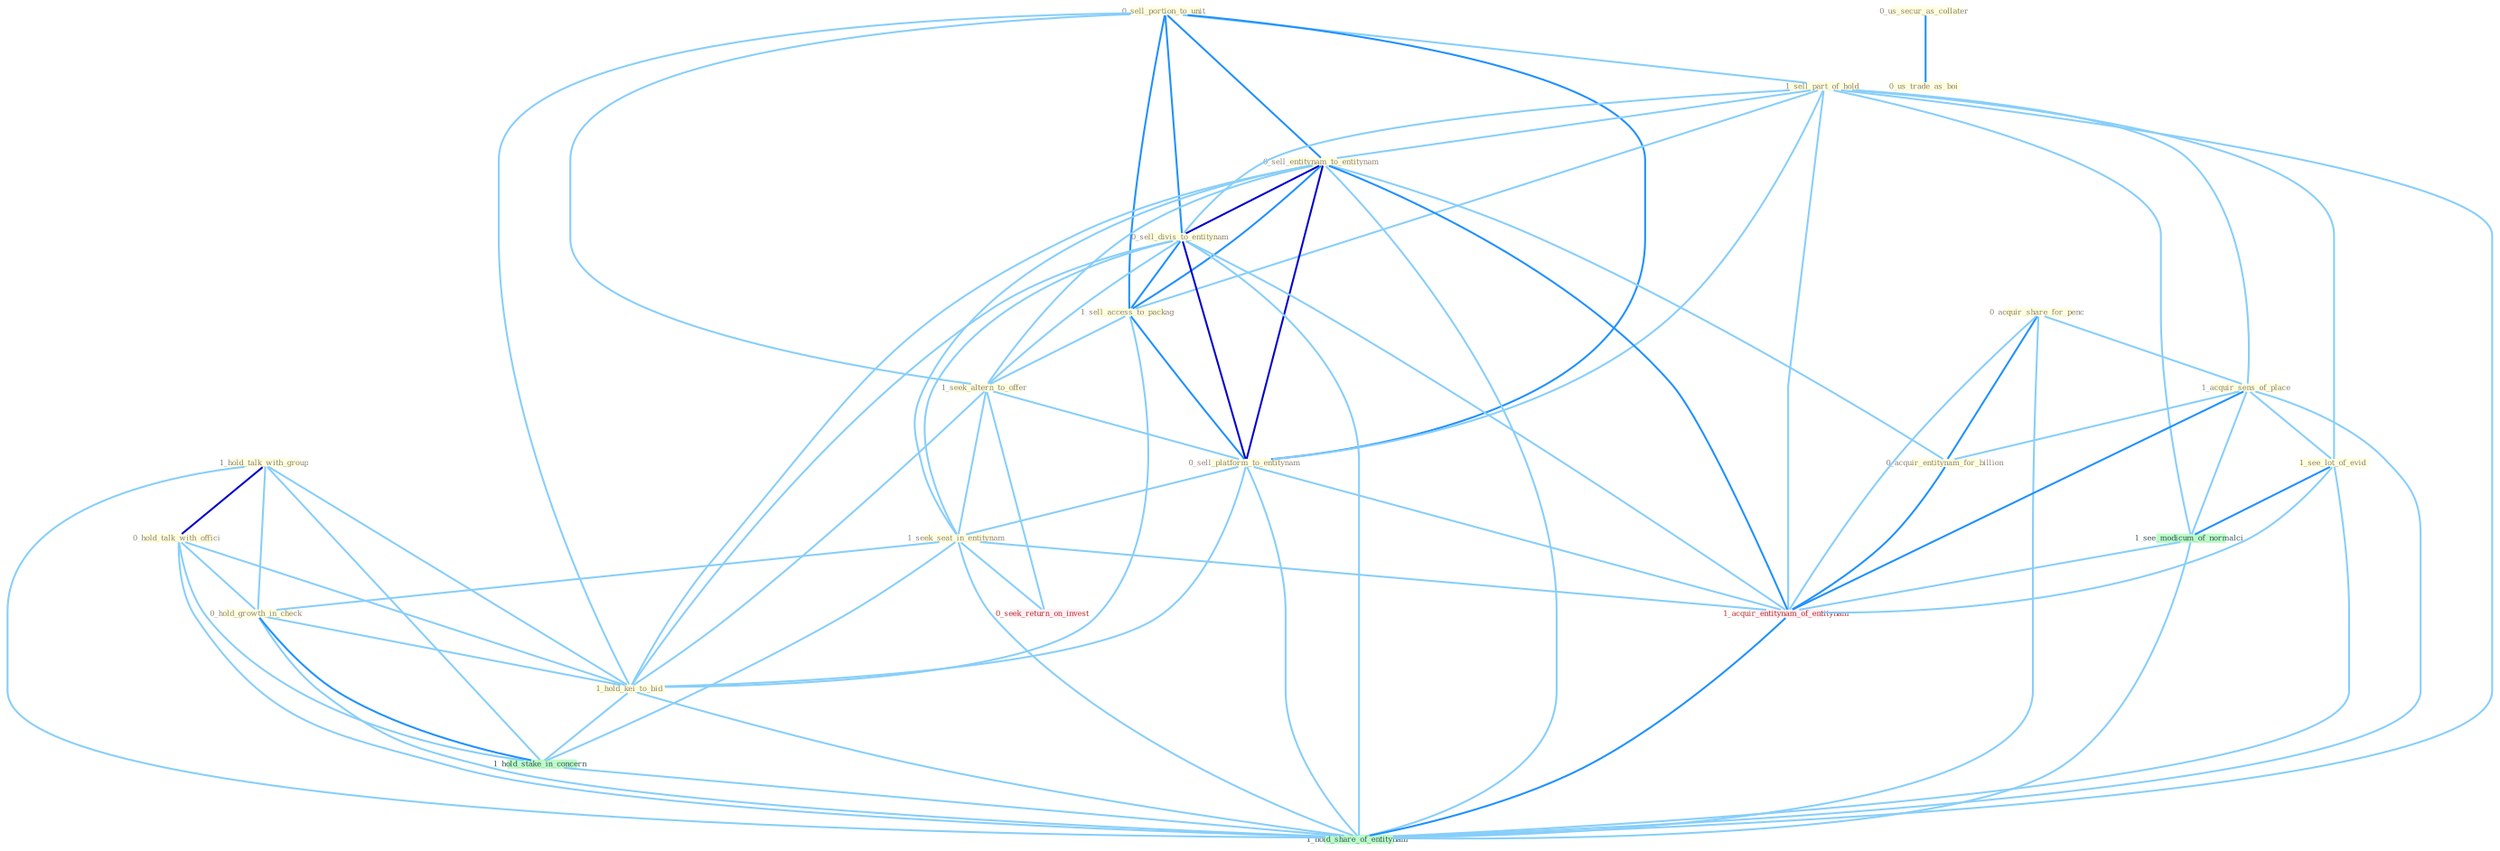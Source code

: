 Graph G{ 
    node
    [shape=polygon,style=filled,width=.5,height=.06,color="#BDFCC9",fixedsize=true,fontsize=4,
    fontcolor="#2f4f4f"];
    {node
    [color="#ffffe0", fontcolor="#8b7d6b"] "0_acquir_share_for_penc " "0_sell_portion_to_unit " "1_sell_part_of_hold " "0_sell_entitynam_to_entitynam " "0_sell_divis_to_entitynam " "1_sell_access_to_packag " "1_seek_altern_to_offer " "0_sell_platform_to_entitynam " "1_acquir_sens_of_place " "0_acquir_entitynam_for_billion " "1_see_lot_of_evid " "1_seek_seat_in_entitynam " "1_hold_talk_with_group " "0_hold_talk_with_offici " "0_hold_growth_in_check " "0_us_secur_as_collater " "0_us_trade_as_boi " "1_hold_kei_to_bid "}
{node [color="#fff0f5", fontcolor="#b22222"] "0_seek_return_on_invest " "1_acquir_entitynam_of_entitynam "}
edge [color="#B0E2FF"];

	"0_acquir_share_for_penc " -- "1_acquir_sens_of_place " [w="1", color="#87cefa" ];
	"0_acquir_share_for_penc " -- "0_acquir_entitynam_for_billion " [w="2", color="#1e90ff" , len=0.8];
	"0_acquir_share_for_penc " -- "1_acquir_entitynam_of_entitynam " [w="1", color="#87cefa" ];
	"0_acquir_share_for_penc " -- "1_hold_share_of_entitynam " [w="1", color="#87cefa" ];
	"0_sell_portion_to_unit " -- "1_sell_part_of_hold " [w="1", color="#87cefa" ];
	"0_sell_portion_to_unit " -- "0_sell_entitynam_to_entitynam " [w="2", color="#1e90ff" , len=0.8];
	"0_sell_portion_to_unit " -- "0_sell_divis_to_entitynam " [w="2", color="#1e90ff" , len=0.8];
	"0_sell_portion_to_unit " -- "1_sell_access_to_packag " [w="2", color="#1e90ff" , len=0.8];
	"0_sell_portion_to_unit " -- "1_seek_altern_to_offer " [w="1", color="#87cefa" ];
	"0_sell_portion_to_unit " -- "0_sell_platform_to_entitynam " [w="2", color="#1e90ff" , len=0.8];
	"0_sell_portion_to_unit " -- "1_hold_kei_to_bid " [w="1", color="#87cefa" ];
	"1_sell_part_of_hold " -- "0_sell_entitynam_to_entitynam " [w="1", color="#87cefa" ];
	"1_sell_part_of_hold " -- "0_sell_divis_to_entitynam " [w="1", color="#87cefa" ];
	"1_sell_part_of_hold " -- "1_sell_access_to_packag " [w="1", color="#87cefa" ];
	"1_sell_part_of_hold " -- "0_sell_platform_to_entitynam " [w="1", color="#87cefa" ];
	"1_sell_part_of_hold " -- "1_acquir_sens_of_place " [w="1", color="#87cefa" ];
	"1_sell_part_of_hold " -- "1_see_lot_of_evid " [w="1", color="#87cefa" ];
	"1_sell_part_of_hold " -- "1_see_modicum_of_normalci " [w="1", color="#87cefa" ];
	"1_sell_part_of_hold " -- "1_acquir_entitynam_of_entitynam " [w="1", color="#87cefa" ];
	"1_sell_part_of_hold " -- "1_hold_share_of_entitynam " [w="1", color="#87cefa" ];
	"0_sell_entitynam_to_entitynam " -- "0_sell_divis_to_entitynam " [w="3", color="#0000cd" , len=0.6];
	"0_sell_entitynam_to_entitynam " -- "1_sell_access_to_packag " [w="2", color="#1e90ff" , len=0.8];
	"0_sell_entitynam_to_entitynam " -- "1_seek_altern_to_offer " [w="1", color="#87cefa" ];
	"0_sell_entitynam_to_entitynam " -- "0_sell_platform_to_entitynam " [w="3", color="#0000cd" , len=0.6];
	"0_sell_entitynam_to_entitynam " -- "0_acquir_entitynam_for_billion " [w="1", color="#87cefa" ];
	"0_sell_entitynam_to_entitynam " -- "1_seek_seat_in_entitynam " [w="1", color="#87cefa" ];
	"0_sell_entitynam_to_entitynam " -- "1_hold_kei_to_bid " [w="1", color="#87cefa" ];
	"0_sell_entitynam_to_entitynam " -- "1_acquir_entitynam_of_entitynam " [w="2", color="#1e90ff" , len=0.8];
	"0_sell_entitynam_to_entitynam " -- "1_hold_share_of_entitynam " [w="1", color="#87cefa" ];
	"0_sell_divis_to_entitynam " -- "1_sell_access_to_packag " [w="2", color="#1e90ff" , len=0.8];
	"0_sell_divis_to_entitynam " -- "1_seek_altern_to_offer " [w="1", color="#87cefa" ];
	"0_sell_divis_to_entitynam " -- "0_sell_platform_to_entitynam " [w="3", color="#0000cd" , len=0.6];
	"0_sell_divis_to_entitynam " -- "1_seek_seat_in_entitynam " [w="1", color="#87cefa" ];
	"0_sell_divis_to_entitynam " -- "1_hold_kei_to_bid " [w="1", color="#87cefa" ];
	"0_sell_divis_to_entitynam " -- "1_acquir_entitynam_of_entitynam " [w="1", color="#87cefa" ];
	"0_sell_divis_to_entitynam " -- "1_hold_share_of_entitynam " [w="1", color="#87cefa" ];
	"1_sell_access_to_packag " -- "1_seek_altern_to_offer " [w="1", color="#87cefa" ];
	"1_sell_access_to_packag " -- "0_sell_platform_to_entitynam " [w="2", color="#1e90ff" , len=0.8];
	"1_sell_access_to_packag " -- "1_hold_kei_to_bid " [w="1", color="#87cefa" ];
	"1_seek_altern_to_offer " -- "0_sell_platform_to_entitynam " [w="1", color="#87cefa" ];
	"1_seek_altern_to_offer " -- "1_seek_seat_in_entitynam " [w="1", color="#87cefa" ];
	"1_seek_altern_to_offer " -- "1_hold_kei_to_bid " [w="1", color="#87cefa" ];
	"1_seek_altern_to_offer " -- "0_seek_return_on_invest " [w="1", color="#87cefa" ];
	"0_sell_platform_to_entitynam " -- "1_seek_seat_in_entitynam " [w="1", color="#87cefa" ];
	"0_sell_platform_to_entitynam " -- "1_hold_kei_to_bid " [w="1", color="#87cefa" ];
	"0_sell_platform_to_entitynam " -- "1_acquir_entitynam_of_entitynam " [w="1", color="#87cefa" ];
	"0_sell_platform_to_entitynam " -- "1_hold_share_of_entitynam " [w="1", color="#87cefa" ];
	"1_acquir_sens_of_place " -- "0_acquir_entitynam_for_billion " [w="1", color="#87cefa" ];
	"1_acquir_sens_of_place " -- "1_see_lot_of_evid " [w="1", color="#87cefa" ];
	"1_acquir_sens_of_place " -- "1_see_modicum_of_normalci " [w="1", color="#87cefa" ];
	"1_acquir_sens_of_place " -- "1_acquir_entitynam_of_entitynam " [w="2", color="#1e90ff" , len=0.8];
	"1_acquir_sens_of_place " -- "1_hold_share_of_entitynam " [w="1", color="#87cefa" ];
	"0_acquir_entitynam_for_billion " -- "1_acquir_entitynam_of_entitynam " [w="2", color="#1e90ff" , len=0.8];
	"1_see_lot_of_evid " -- "1_see_modicum_of_normalci " [w="2", color="#1e90ff" , len=0.8];
	"1_see_lot_of_evid " -- "1_acquir_entitynam_of_entitynam " [w="1", color="#87cefa" ];
	"1_see_lot_of_evid " -- "1_hold_share_of_entitynam " [w="1", color="#87cefa" ];
	"1_seek_seat_in_entitynam " -- "0_hold_growth_in_check " [w="1", color="#87cefa" ];
	"1_seek_seat_in_entitynam " -- "1_hold_stake_in_concern " [w="1", color="#87cefa" ];
	"1_seek_seat_in_entitynam " -- "0_seek_return_on_invest " [w="1", color="#87cefa" ];
	"1_seek_seat_in_entitynam " -- "1_acquir_entitynam_of_entitynam " [w="1", color="#87cefa" ];
	"1_seek_seat_in_entitynam " -- "1_hold_share_of_entitynam " [w="1", color="#87cefa" ];
	"1_hold_talk_with_group " -- "0_hold_talk_with_offici " [w="3", color="#0000cd" , len=0.6];
	"1_hold_talk_with_group " -- "0_hold_growth_in_check " [w="1", color="#87cefa" ];
	"1_hold_talk_with_group " -- "1_hold_kei_to_bid " [w="1", color="#87cefa" ];
	"1_hold_talk_with_group " -- "1_hold_stake_in_concern " [w="1", color="#87cefa" ];
	"1_hold_talk_with_group " -- "1_hold_share_of_entitynam " [w="1", color="#87cefa" ];
	"0_hold_talk_with_offici " -- "0_hold_growth_in_check " [w="1", color="#87cefa" ];
	"0_hold_talk_with_offici " -- "1_hold_kei_to_bid " [w="1", color="#87cefa" ];
	"0_hold_talk_with_offici " -- "1_hold_stake_in_concern " [w="1", color="#87cefa" ];
	"0_hold_talk_with_offici " -- "1_hold_share_of_entitynam " [w="1", color="#87cefa" ];
	"0_hold_growth_in_check " -- "1_hold_kei_to_bid " [w="1", color="#87cefa" ];
	"0_hold_growth_in_check " -- "1_hold_stake_in_concern " [w="2", color="#1e90ff" , len=0.8];
	"0_hold_growth_in_check " -- "1_hold_share_of_entitynam " [w="1", color="#87cefa" ];
	"0_us_secur_as_collater " -- "0_us_trade_as_boi " [w="2", color="#1e90ff" , len=0.8];
	"1_hold_kei_to_bid " -- "1_hold_stake_in_concern " [w="1", color="#87cefa" ];
	"1_hold_kei_to_bid " -- "1_hold_share_of_entitynam " [w="1", color="#87cefa" ];
	"1_hold_stake_in_concern " -- "1_hold_share_of_entitynam " [w="1", color="#87cefa" ];
	"1_see_modicum_of_normalci " -- "1_acquir_entitynam_of_entitynam " [w="1", color="#87cefa" ];
	"1_see_modicum_of_normalci " -- "1_hold_share_of_entitynam " [w="1", color="#87cefa" ];
	"1_acquir_entitynam_of_entitynam " -- "1_hold_share_of_entitynam " [w="2", color="#1e90ff" , len=0.8];
}